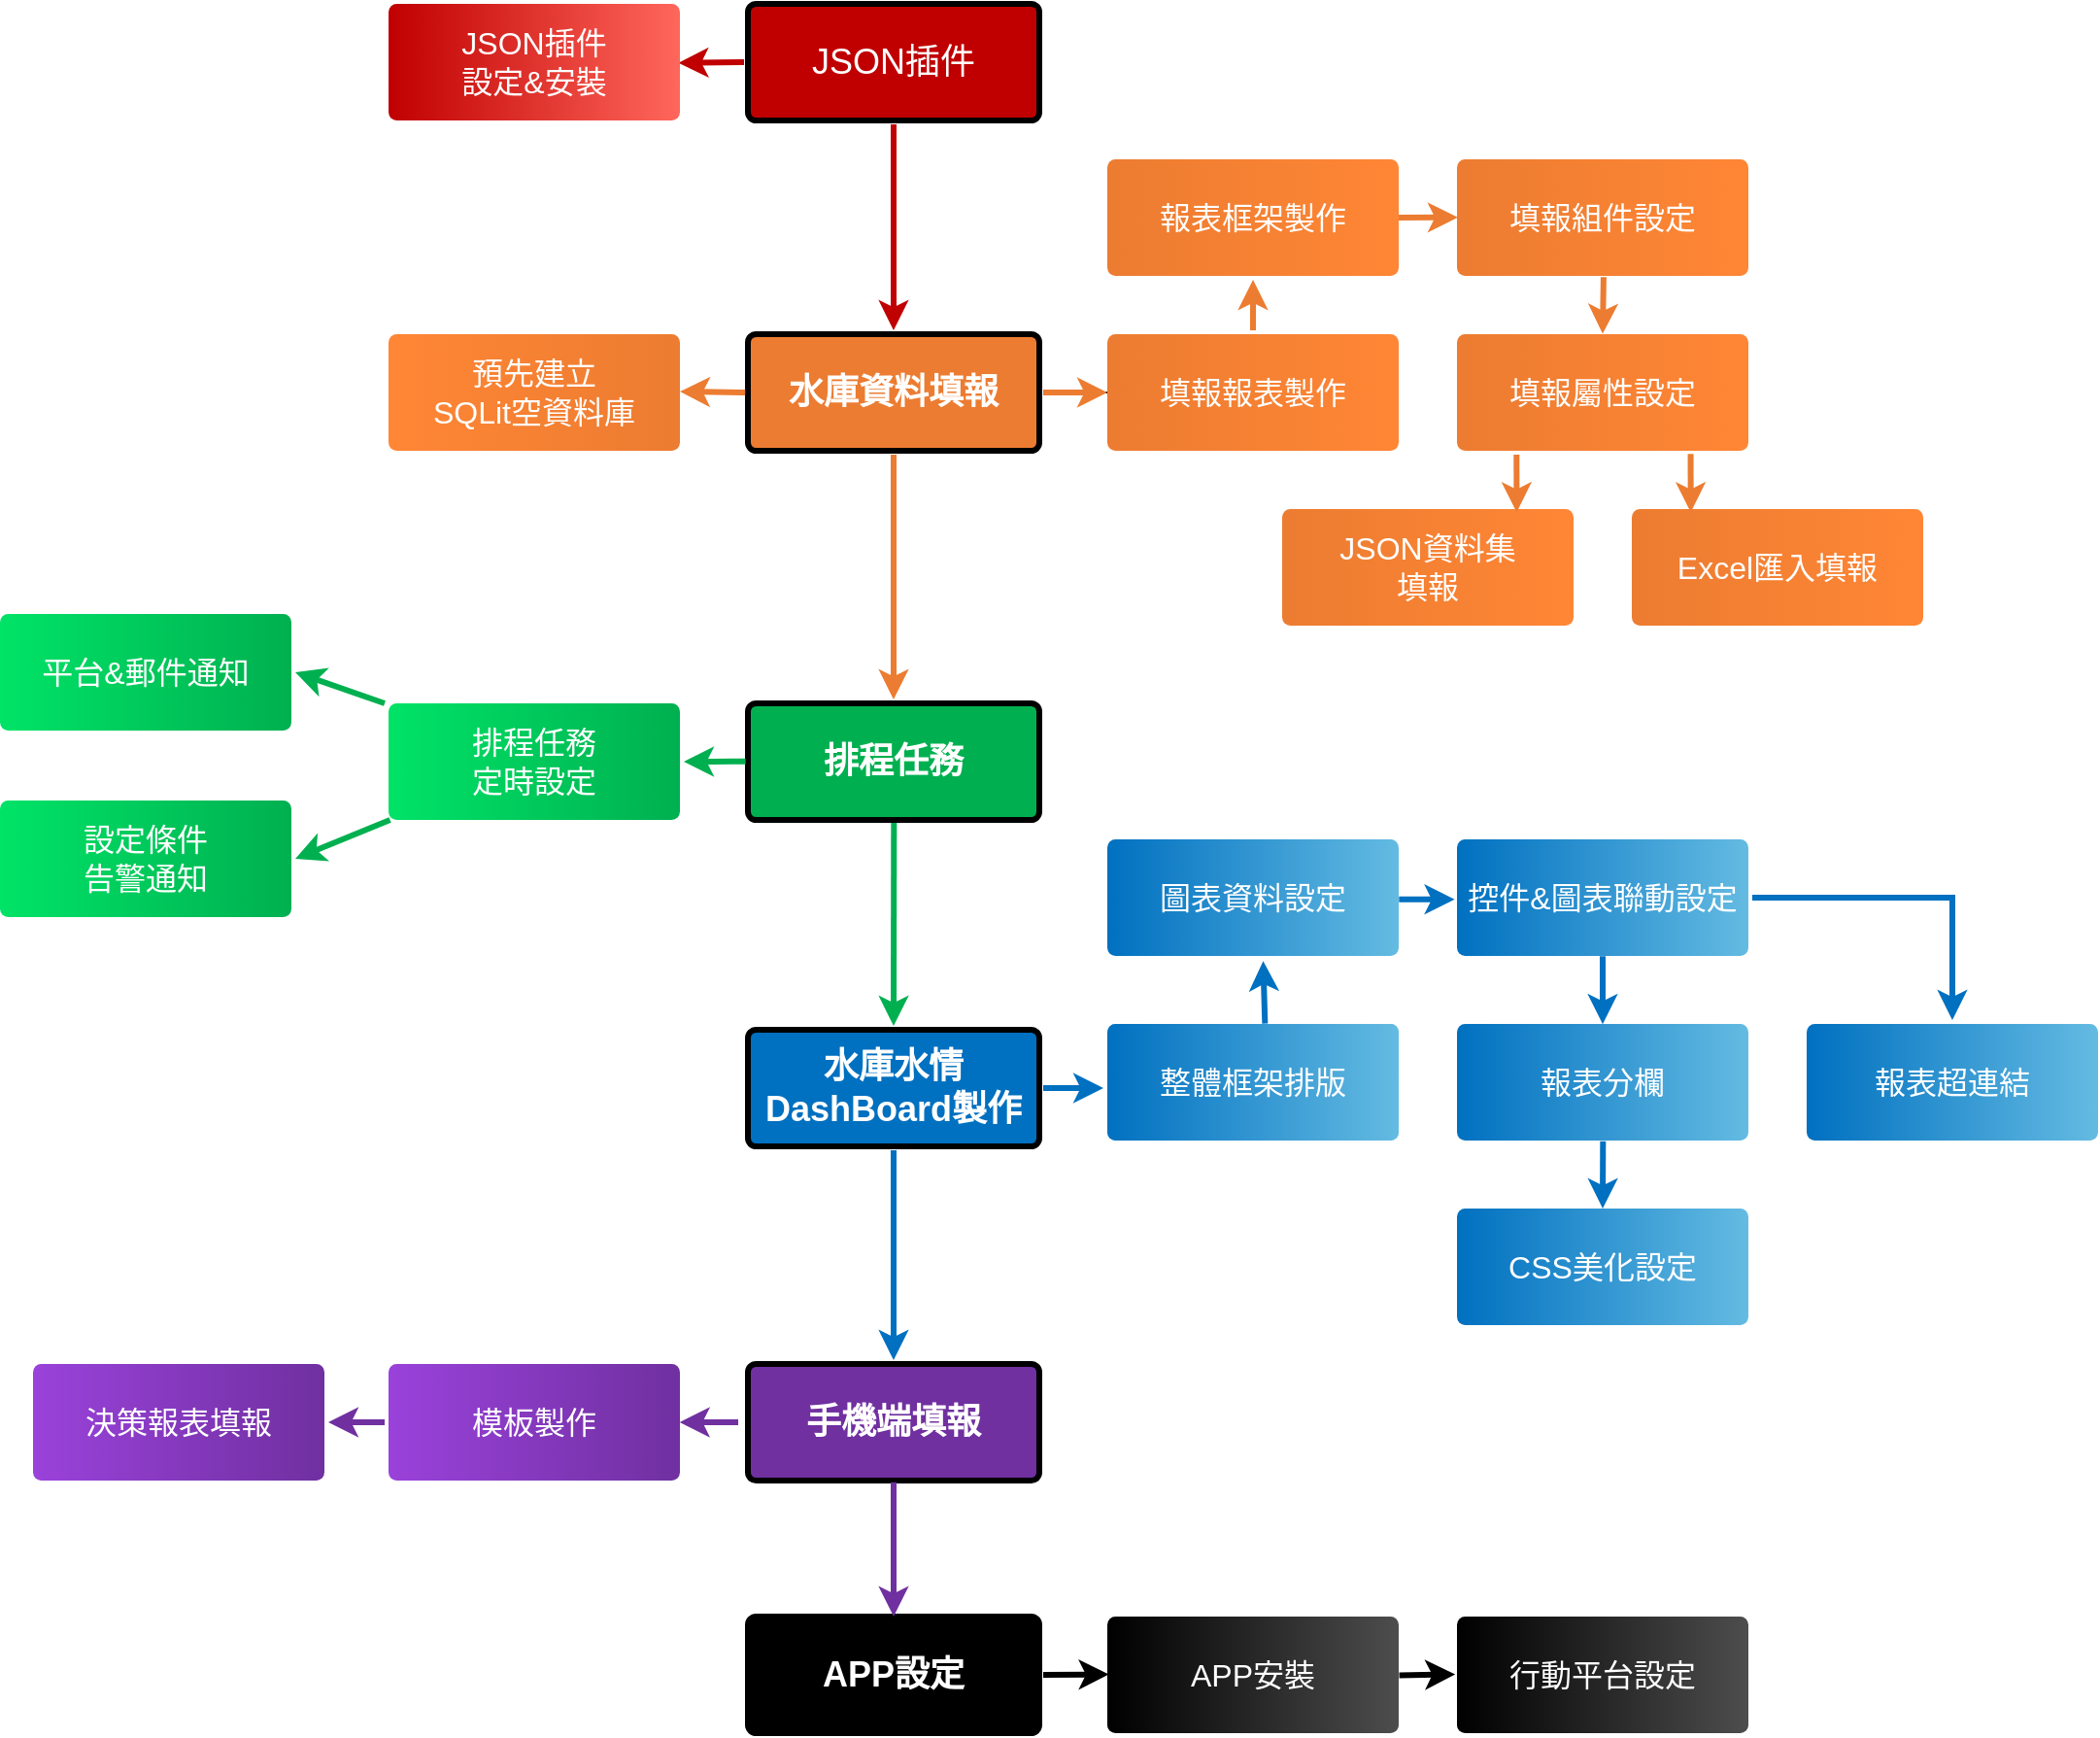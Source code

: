 <mxfile version="14.7.6" type="github">
  <diagram id="6a731a19-8d31-9384-78a2-239565b7b9f0" name="Page-1">
    <mxGraphModel dx="1422" dy="794" grid="1" gridSize="10" guides="1" tooltips="1" connect="1" arrows="1" fold="1" page="1" pageScale="1" pageWidth="1169" pageHeight="827" background="#ffffff" math="0" shadow="0">
      <root>
        <mxCell id="0" />
        <mxCell id="1" parent="0" />
        <mxCell id="1745" value="" style="edgeStyle=none;rounded=0;jumpStyle=none;html=1;shadow=0;labelBackgroundColor=none;startArrow=none;startFill=0;endArrow=classic;endFill=1;jettySize=auto;orthogonalLoop=1;strokeWidth=3;fontFamily=Helvetica;fontSize=16;fontColor=#23445D;spacing=5;entryX=0.5;entryY=0;entryDx=0;entryDy=0;strokeColor=#EC7C31;" parent="1" source="1764" target="1749" edge="1">
          <mxGeometry relative="1" as="geometry">
            <mxPoint x="760" y="270" as="sourcePoint" />
          </mxGeometry>
        </mxCell>
        <mxCell id="1747" value="" style="edgeStyle=none;rounded=0;jumpStyle=none;html=1;shadow=0;labelBackgroundColor=none;startArrow=none;startFill=0;endArrow=classic;endFill=1;jettySize=auto;orthogonalLoop=1;strokeWidth=3;fontFamily=Helvetica;fontSize=16;fontColor=#23445D;spacing=5;entryX=0.5;entryY=0;entryDx=0;entryDy=0;exitX=0.501;exitY=0.971;exitDx=0;exitDy=0;exitPerimeter=0;strokeColor=#00b050;" parent="1" source="1749" target="1760" edge="1">
          <mxGeometry relative="1" as="geometry">
            <mxPoint x="570" y="708" as="targetPoint" />
            <mxPoint x="570" y="510" as="sourcePoint" />
          </mxGeometry>
        </mxCell>
        <mxCell id="1749" value="排程任務" style="rounded=1;whiteSpace=wrap;html=1;shadow=0;labelBackgroundColor=none;strokeWidth=3;fontFamily=Helvetica;fontSize=18;fontColor=#FFFFFF;align=center;fontStyle=1;spacing=5;arcSize=7;perimeterSpacing=2;fillColor=#00b050;" parent="1" vertex="1">
          <mxGeometry x="495" y="400" width="150" height="60" as="geometry" />
        </mxCell>
        <mxCell id="1750" value="" style="edgeStyle=none;rounded=1;jumpStyle=none;html=1;shadow=0;labelBackgroundColor=none;startArrow=none;startFill=0;jettySize=auto;orthogonalLoop=1;strokeWidth=3;fontFamily=Helvetica;fontSize=14;fontColor=#FFFFFF;spacing=5;fontStyle=1;fillColor=#b0e3e6;exitX=0.5;exitY=1;exitDx=0;exitDy=0;entryX=0.5;entryY=0;entryDx=0;entryDy=0;strokeColor=#0070c0;" parent="1" source="1760" target="1753" edge="1">
          <mxGeometry relative="1" as="geometry">
            <mxPoint x="570" y="520" as="sourcePoint" />
            <Array as="points" />
          </mxGeometry>
        </mxCell>
        <mxCell id="1752" value="" style="edgeStyle=none;rounded=1;jumpStyle=none;html=1;shadow=0;labelBackgroundColor=none;startArrow=none;startFill=0;jettySize=auto;orthogonalLoop=1;strokeWidth=3;fontFamily=Helvetica;fontSize=14;fontColor=#FFFFFF;spacing=5;fontStyle=1;fillColor=#b0e3e6;entryX=1;entryY=0.5;entryDx=0;entryDy=0;exitX=0;exitY=0.5;exitDx=0;exitDy=0;strokeColor=#7030a0;" parent="1" source="96XnuaCD8h3pj_6csJ1h-1809" target="1754" edge="1">
          <mxGeometry relative="1" as="geometry">
            <mxPoint x="490" y="738" as="sourcePoint" />
            <mxPoint x="440" y="702" as="targetPoint" />
          </mxGeometry>
        </mxCell>
        <mxCell id="1753" value="手機端填報" style="rounded=1;whiteSpace=wrap;html=1;shadow=0;labelBackgroundColor=none;strokeWidth=3;fontFamily=Helvetica;fontSize=18;fontColor=#FFFFFF;align=center;spacing=5;fontStyle=1;arcSize=7;perimeterSpacing=2;fillColor=#7030A0;" parent="1" vertex="1">
          <mxGeometry x="495" y="740" width="150" height="60" as="geometry" />
        </mxCell>
        <mxCell id="1754" value="決策報表填報" style="rounded=1;whiteSpace=wrap;html=1;shadow=0;labelBackgroundColor=none;strokeColor=none;strokeWidth=3;fontFamily=Helvetica;fontSize=16;fontColor=#FFFFFF;align=center;spacing=5;fontStyle=0;arcSize=7;perimeterSpacing=2;gradientDirection=west;fillColor=#7030a0;gradientColor=#9A42DB;" parent="1" vertex="1">
          <mxGeometry x="127" y="740" width="150" height="60" as="geometry" />
        </mxCell>
        <mxCell id="1759" value="" style="edgeStyle=none;rounded=0;jumpStyle=none;html=1;shadow=0;labelBackgroundColor=none;startArrow=none;startFill=0;endArrow=classic;endFill=1;jettySize=auto;orthogonalLoop=1;strokeWidth=3;fontFamily=Helvetica;fontSize=14;fontColor=#FFFFFF;spacing=5;strokeColor=#0070c0;" parent="1" source="1760" edge="1">
          <mxGeometry relative="1" as="geometry">
            <mxPoint x="678" y="598" as="targetPoint" />
          </mxGeometry>
        </mxCell>
        <mxCell id="1760" value="水庫水情DashBoard製作" style="rounded=1;whiteSpace=wrap;html=1;shadow=0;labelBackgroundColor=none;strokeWidth=3;fontFamily=Helvetica;fontSize=18;fontColor=#FFFFFF;align=center;spacing=5;fontStyle=1;arcSize=7;perimeterSpacing=2;fillColor=#0070c0;" parent="1" vertex="1">
          <mxGeometry x="495" y="568" width="150" height="60" as="geometry" />
        </mxCell>
        <mxCell id="1761" value="整體框架排版" style="rounded=1;whiteSpace=wrap;html=1;shadow=0;labelBackgroundColor=none;strokeColor=none;strokeWidth=3;fillColor=#64bbe2;fontFamily=Helvetica;fontSize=14;fontColor=#FFFFFF;align=center;spacing=5;arcSize=7;perimeterSpacing=2;" parent="1" vertex="1">
          <mxGeometry x="680" y="565" width="150" height="60" as="geometry" />
        </mxCell>
        <mxCell id="96XnuaCD8h3pj_6csJ1h-1799" value="" style="edgeStyle=orthogonalEdgeStyle;rounded=0;orthogonalLoop=1;jettySize=auto;html=1;" edge="1" parent="1" source="1764">
          <mxGeometry relative="1" as="geometry">
            <mxPoint x="723" y="240" as="targetPoint" />
          </mxGeometry>
        </mxCell>
        <mxCell id="1764" value="水庫資料填報" style="rounded=1;whiteSpace=wrap;html=1;shadow=0;labelBackgroundColor=none;strokeWidth=3;fontFamily=Helvetica;fontSize=18;fontColor=#FFFFFF;align=center;spacing=5;fontStyle=1;arcSize=7;perimeterSpacing=2;fillColor=#EC7C31;" parent="1" vertex="1">
          <mxGeometry x="495" y="210" width="150" height="60" as="geometry" />
        </mxCell>
        <mxCell id="1766" value="" style="edgeStyle=none;rounded=0;jumpStyle=none;html=1;shadow=0;labelBackgroundColor=none;startArrow=none;startFill=0;endArrow=classic;endFill=1;jettySize=auto;orthogonalLoop=1;strokeWidth=3;fontFamily=Helvetica;fontSize=14;fontColor=#FFFFFF;spacing=5;exitX=0;exitY=0.5;exitDx=0;exitDy=0;entryX=0.982;entryY=0.506;entryDx=0;entryDy=0;entryPerimeter=0;strokeColor=#C00000;" parent="1" source="1767" target="9iynGiTtoXiNquHqY1pg-1779" edge="1">
          <mxGeometry relative="1" as="geometry">
            <mxPoint x="400" y="81" as="targetPoint" />
          </mxGeometry>
        </mxCell>
        <mxCell id="1767" value="JSON插件" style="rounded=1;whiteSpace=wrap;html=1;shadow=0;labelBackgroundColor=none;strokeWidth=3;fontFamily=Helvetica;fontSize=18;fontColor=#FFFFFF;align=center;spacing=5;arcSize=7;perimeterSpacing=2;fillColor=#c00000;" parent="1" vertex="1">
          <mxGeometry x="495" y="40" width="150" height="60" as="geometry" />
        </mxCell>
        <mxCell id="1768" value="" style="edgeStyle=none;rounded=0;jumpStyle=none;html=1;shadow=0;labelBackgroundColor=none;startArrow=none;startFill=0;endArrow=classic;endFill=1;jettySize=auto;orthogonalLoop=1;strokeWidth=3;fontFamily=Helvetica;fontSize=14;fontColor=#FFFFFF;spacing=5;entryX=0.5;entryY=0;entryDx=0;entryDy=0;strokeColor=#C00000;" parent="1" source="1767" edge="1" target="1764">
          <mxGeometry relative="1" as="geometry">
            <mxPoint x="580" y="110" as="sourcePoint" />
            <mxPoint x="570" y="210" as="targetPoint" />
            <Array as="points" />
          </mxGeometry>
        </mxCell>
        <mxCell id="1776" value="排程任務&lt;br&gt;定時設定" style="rounded=1;whiteSpace=wrap;html=1;shadow=0;labelBackgroundColor=none;strokeColor=none;strokeWidth=3;fontFamily=Helvetica;fontSize=16;fontColor=#FFFFFF;align=center;spacing=5;fontStyle=0;arcSize=7;perimeterSpacing=2;gradientDirection=west;fillColor=#00b050;gradientColor=#00E367;" parent="1" vertex="1">
          <mxGeometry x="310" y="400" width="150" height="60" as="geometry" />
        </mxCell>
        <mxCell id="1777" value="" style="edgeStyle=none;rounded=1;jumpStyle=none;html=1;shadow=0;labelBackgroundColor=none;startArrow=none;startFill=0;jettySize=auto;orthogonalLoop=1;strokeWidth=3;fontFamily=Helvetica;fontSize=14;fontColor=#FFFFFF;spacing=5;fontStyle=1;fillColor=#b0e3e6;entryX=1;entryY=0.5;entryDx=0;entryDy=0;exitX=0.005;exitY=0.498;exitDx=0;exitDy=0;exitPerimeter=0;strokeColor=#00b050;" parent="1" source="1749" edge="1" target="1776">
          <mxGeometry relative="1" as="geometry">
            <mxPoint x="490" y="430" as="sourcePoint" />
            <mxPoint x="450" y="480" as="targetPoint" />
            <Array as="points">
              <mxPoint x="480" y="430" />
            </Array>
          </mxGeometry>
        </mxCell>
        <mxCell id="1778" value="填報報表製作" style="rounded=1;whiteSpace=wrap;html=1;shadow=0;labelBackgroundColor=none;strokeColor=none;strokeWidth=3;fontFamily=Helvetica;fontSize=16;fontColor=#FFFFFF;align=center;spacing=5;fontStyle=0;arcSize=7;perimeterSpacing=2;gradientDirection=east;fillColor=#ec7c31;gradientColor=#FF8635;" parent="1" vertex="1">
          <mxGeometry x="680" y="210" width="150" height="60" as="geometry" />
        </mxCell>
        <mxCell id="1779" value="" style="edgeStyle=none;rounded=1;jumpStyle=none;html=1;shadow=0;labelBackgroundColor=none;startArrow=none;startFill=0;jettySize=auto;orthogonalLoop=1;strokeWidth=3;fontFamily=Helvetica;fontSize=14;fontColor=#FFFFFF;spacing=5;fontStyle=1;fillColor=#b0e3e6;exitX=1;exitY=0.5;exitDx=0;exitDy=0;strokeColor=#EC7C31;" parent="1" source="1764" edge="1">
          <mxGeometry relative="1" as="geometry">
            <mxPoint x="888.156" y="433.5" as="sourcePoint" />
            <mxPoint x="680" y="240" as="targetPoint" />
            <Array as="points" />
          </mxGeometry>
        </mxCell>
        <mxCell id="9iynGiTtoXiNquHqY1pg-1779" value="JSON插件&lt;br&gt;設定&amp;amp;安裝" style="rounded=1;whiteSpace=wrap;html=1;shadow=0;labelBackgroundColor=none;strokeColor=none;strokeWidth=3;fontFamily=Helvetica;fontSize=16;fontColor=#FFFFFF;align=center;spacing=5;arcSize=7;perimeterSpacing=2;gradientDirection=east;gradientColor=#FF675C;fillColor=#c00000;" parent="1" vertex="1">
          <mxGeometry x="310" y="40" width="150" height="60" as="geometry" />
        </mxCell>
        <mxCell id="9iynGiTtoXiNquHqY1pg-1784" value="" style="edgeStyle=none;rounded=1;jumpStyle=none;html=1;shadow=0;labelBackgroundColor=none;startArrow=none;startFill=0;jettySize=auto;orthogonalLoop=1;strokeWidth=3;fontFamily=Helvetica;fontSize=14;fontColor=#FFFFFF;spacing=5;fontStyle=1;fillColor=#b0e3e6;exitX=0.5;exitY=0;exitDx=0;exitDy=0;strokeColor=#EC7C31;" parent="1" target="9iynGiTtoXiNquHqY1pg-1804" edge="1" source="1778">
          <mxGeometry relative="1" as="geometry">
            <mxPoint x="832" y="160" as="sourcePoint" />
            <mxPoint x="690" y="200" as="targetPoint" />
            <Array as="points" />
          </mxGeometry>
        </mxCell>
        <mxCell id="9iynGiTtoXiNquHqY1pg-1789" value="平台&amp;amp;郵件通知" style="rounded=1;whiteSpace=wrap;html=1;shadow=0;labelBackgroundColor=none;strokeColor=none;strokeWidth=3;fontFamily=Helvetica;fontSize=16;fontColor=#FFFFFF;align=center;spacing=5;fontStyle=0;arcSize=7;perimeterSpacing=2;gradientDirection=west;fillColor=#00b050;gradientColor=#00E367;" parent="1" vertex="1">
          <mxGeometry x="110" y="354" width="150" height="60" as="geometry" />
        </mxCell>
        <mxCell id="9iynGiTtoXiNquHqY1pg-1790" value="" style="edgeStyle=none;rounded=1;jumpStyle=none;html=1;shadow=0;labelBackgroundColor=none;startArrow=none;startFill=0;jettySize=auto;orthogonalLoop=1;strokeWidth=3;fontFamily=Helvetica;fontSize=14;fontColor=#FFFFFF;spacing=5;fontStyle=1;fillColor=#b0e3e6;exitX=0;exitY=0.031;exitDx=0;exitDy=0;entryX=1;entryY=0.5;entryDx=0;entryDy=0;strokeColor=#00b050;exitPerimeter=0;" parent="1" source="1776" target="9iynGiTtoXiNquHqY1pg-1789" edge="1">
          <mxGeometry relative="1" as="geometry">
            <mxPoint x="279.93" y="470" as="sourcePoint" />
            <mxPoint x="180" y="480" as="targetPoint" />
            <Array as="points" />
          </mxGeometry>
        </mxCell>
        <mxCell id="9iynGiTtoXiNquHqY1pg-1793" value="" style="edgeStyle=none;rounded=0;jumpStyle=none;html=1;shadow=0;labelBackgroundColor=none;startArrow=none;startFill=0;endArrow=classic;endFill=1;jettySize=auto;orthogonalLoop=1;strokeWidth=3;fontFamily=Helvetica;fontSize=14;fontColor=#FFFFFF;spacing=5;entryX=0.005;entryY=0.514;entryDx=0;entryDy=0;entryPerimeter=0;exitX=0.988;exitY=0.514;exitDx=0;exitDy=0;exitPerimeter=0;strokeColor=#0070c0;" parent="1" source="9iynGiTtoXiNquHqY1pg-1807" target="9iynGiTtoXiNquHqY1pg-1808" edge="1">
          <mxGeometry relative="1" as="geometry">
            <mxPoint x="832" y="501" as="sourcePoint" />
            <mxPoint x="860" y="500" as="targetPoint" />
            <Array as="points" />
          </mxGeometry>
        </mxCell>
        <mxCell id="9iynGiTtoXiNquHqY1pg-1794" value="" style="edgeStyle=none;rounded=0;jumpStyle=none;html=1;shadow=0;labelBackgroundColor=none;startArrow=none;startFill=0;endArrow=classic;endFill=1;jettySize=auto;orthogonalLoop=1;strokeWidth=3;fontFamily=Helvetica;fontSize=14;fontColor=#FFFFFF;spacing=5;entryX=0.5;entryY=0.033;entryDx=0;entryDy=0;entryPerimeter=0;exitX=0.5;exitY=0.971;exitDx=0;exitDy=0;exitPerimeter=0;strokeColor=#0070c0;" parent="1" source="9iynGiTtoXiNquHqY1pg-1808" target="9iynGiTtoXiNquHqY1pg-1809" edge="1">
          <mxGeometry relative="1" as="geometry">
            <mxPoint x="939" y="502" as="sourcePoint" />
            <mxPoint x="868" y="663" as="targetPoint" />
          </mxGeometry>
        </mxCell>
        <mxCell id="9iynGiTtoXiNquHqY1pg-1797" value="" style="edgeStyle=none;rounded=0;jumpStyle=none;html=1;shadow=0;labelBackgroundColor=none;startArrow=none;startFill=0;endArrow=classic;endFill=1;jettySize=auto;orthogonalLoop=1;strokeWidth=3;fontFamily=Helvetica;fontSize=14;fontColor=#FFFFFF;spacing=5;entryX=0.534;entryY=1.01;entryDx=0;entryDy=0;entryPerimeter=0;exitX=0.54;exitY=0.029;exitDx=0;exitDy=0;exitPerimeter=0;strokeColor=#0070c0;" parent="1" source="9iynGiTtoXiNquHqY1pg-1810" edge="1" target="9iynGiTtoXiNquHqY1pg-1807">
          <mxGeometry relative="1" as="geometry">
            <mxPoint x="850" y="540" as="sourcePoint" />
            <mxPoint x="880" y="525" as="targetPoint" />
          </mxGeometry>
        </mxCell>
        <mxCell id="9iynGiTtoXiNquHqY1pg-1802" value="" style="edgeStyle=none;rounded=1;jumpStyle=none;html=1;shadow=0;labelBackgroundColor=none;startArrow=none;startFill=0;jettySize=auto;orthogonalLoop=1;strokeWidth=3;fontFamily=Helvetica;fontSize=14;fontColor=#FFFFFF;spacing=5;fontStyle=1;fillColor=#b0e3e6;entryX=0.016;entryY=0.498;entryDx=0;entryDy=0;exitX=0.978;exitY=0.5;exitDx=0;exitDy=0;exitPerimeter=0;entryPerimeter=0;strokeColor=#EC7C31;" parent="1" source="9iynGiTtoXiNquHqY1pg-1804" target="9iynGiTtoXiNquHqY1pg-1805" edge="1">
          <mxGeometry relative="1" as="geometry">
            <mxPoint x="832" y="240" as="sourcePoint" />
            <mxPoint x="888" y="182" as="targetPoint" />
            <Array as="points" />
          </mxGeometry>
        </mxCell>
        <mxCell id="9iynGiTtoXiNquHqY1pg-1803" value="" style="edgeStyle=none;rounded=1;jumpStyle=none;html=1;shadow=0;labelBackgroundColor=none;startArrow=none;startFill=0;jettySize=auto;orthogonalLoop=1;strokeWidth=3;fontFamily=Helvetica;fontSize=14;fontColor=#FFFFFF;spacing=5;fontStyle=1;fillColor=#b0e3e6;entryX=0.5;entryY=0.028;entryDx=0;entryDy=0;entryPerimeter=0;exitX=0.503;exitY=0.978;exitDx=0;exitDy=0;exitPerimeter=0;strokeColor=#EC7C31;" parent="1" source="9iynGiTtoXiNquHqY1pg-1805" target="9iynGiTtoXiNquHqY1pg-1806" edge="1">
          <mxGeometry relative="1" as="geometry">
            <mxPoint x="935" y="190" as="sourcePoint" />
            <mxPoint x="890" y="150" as="targetPoint" />
            <Array as="points" />
          </mxGeometry>
        </mxCell>
        <mxCell id="9iynGiTtoXiNquHqY1pg-1804" value="報表框架製作" style="rounded=1;whiteSpace=wrap;html=1;shadow=0;labelBackgroundColor=none;strokeColor=none;strokeWidth=3;fontFamily=Helvetica;fontSize=16;fontColor=#FFFFFF;align=center;spacing=5;fontStyle=0;arcSize=7;perimeterSpacing=2;gradientDirection=east;fillColor=#ec7c31;gradientColor=#FF8635;" parent="1" vertex="1">
          <mxGeometry x="680" y="120" width="150" height="60" as="geometry" />
        </mxCell>
        <mxCell id="9iynGiTtoXiNquHqY1pg-1805" value="填報組件設定" style="rounded=1;whiteSpace=wrap;html=1;shadow=0;labelBackgroundColor=none;strokeColor=none;strokeWidth=3;fontFamily=Helvetica;fontSize=16;fontColor=#FFFFFF;align=center;spacing=5;fontStyle=0;arcSize=7;perimeterSpacing=2;gradientDirection=east;fillColor=#ec7c31;gradientColor=#FF8635;" parent="1" vertex="1">
          <mxGeometry x="860" y="120" width="150" height="60" as="geometry" />
        </mxCell>
        <mxCell id="9iynGiTtoXiNquHqY1pg-1806" value="填報屬性設定" style="rounded=1;whiteSpace=wrap;html=1;shadow=0;labelBackgroundColor=none;strokeColor=none;strokeWidth=3;fontFamily=Helvetica;fontSize=16;fontColor=#FFFFFF;align=center;spacing=5;fontStyle=0;arcSize=7;perimeterSpacing=2;gradientDirection=east;fillColor=#ec7c31;gradientColor=#FF8635;" parent="1" vertex="1">
          <mxGeometry x="860" y="210" width="150" height="60" as="geometry" />
        </mxCell>
        <mxCell id="9iynGiTtoXiNquHqY1pg-1807" value="圖表資料設定" style="rounded=1;whiteSpace=wrap;html=1;shadow=0;labelBackgroundColor=none;strokeColor=none;strokeWidth=3;fontFamily=Helvetica;fontSize=16;fontColor=#FFFFFF;align=center;spacing=5;arcSize=7;perimeterSpacing=2;gradientColor=#64BBE2;gradientDirection=east;fillColor=#0070c0;" parent="1" vertex="1">
          <mxGeometry x="680" y="470" width="150" height="60" as="geometry" />
        </mxCell>
        <mxCell id="9iynGiTtoXiNquHqY1pg-1808" value="控件&amp;amp;圖表聯動設定" style="rounded=1;whiteSpace=wrap;html=1;shadow=0;labelBackgroundColor=none;strokeColor=none;strokeWidth=3;fontFamily=Helvetica;fontSize=16;fontColor=#FFFFFF;align=center;spacing=5;arcSize=7;perimeterSpacing=2;gradientColor=#64BBE2;gradientDirection=east;fillColor=#0070c0;" parent="1" vertex="1">
          <mxGeometry x="860" y="470" width="150" height="60" as="geometry" />
        </mxCell>
        <mxCell id="9iynGiTtoXiNquHqY1pg-1809" value="報表分欄" style="rounded=1;whiteSpace=wrap;html=1;shadow=0;labelBackgroundColor=none;strokeColor=none;strokeWidth=3;fontFamily=Helvetica;fontSize=16;fontColor=#FFFFFF;align=center;spacing=5;arcSize=7;perimeterSpacing=2;gradientColor=#64BBE2;gradientDirection=east;fillColor=#0070c0;" parent="1" vertex="1">
          <mxGeometry x="860" y="565" width="150" height="60" as="geometry" />
        </mxCell>
        <mxCell id="9iynGiTtoXiNquHqY1pg-1810" value="整體框架排版" style="rounded=1;whiteSpace=wrap;html=1;shadow=0;labelBackgroundColor=none;strokeColor=none;strokeWidth=3;fontFamily=Helvetica;fontSize=16;fontColor=#FFFFFF;align=center;spacing=5;arcSize=7;perimeterSpacing=2;gradientDirection=east;gradientColor=#64BBE2;fillColor=#0070c0;" parent="1" vertex="1">
          <mxGeometry x="680" y="565" width="150" height="60" as="geometry" />
        </mxCell>
        <mxCell id="9iynGiTtoXiNquHqY1pg-1811" value="預先建立&lt;br&gt;SQLit空資料庫" style="rounded=1;whiteSpace=wrap;html=1;shadow=0;labelBackgroundColor=none;strokeColor=none;strokeWidth=3;fontFamily=Helvetica;fontSize=16;fontColor=#FFFFFF;align=center;spacing=5;fontStyle=0;arcSize=7;perimeterSpacing=2;gradientDirection=west;fillColor=#ec7c31;gradientColor=#FF8635;" parent="1" vertex="1">
          <mxGeometry x="310" y="210" width="150" height="60" as="geometry" />
        </mxCell>
        <mxCell id="9iynGiTtoXiNquHqY1pg-1812" value="" style="edgeStyle=none;rounded=1;jumpStyle=none;html=1;shadow=0;labelBackgroundColor=none;startArrow=none;startFill=0;jettySize=auto;orthogonalLoop=1;strokeWidth=3;fontFamily=Helvetica;fontSize=14;fontColor=#FFFFFF;spacing=5;fontStyle=1;fillColor=#b0e3e6;entryX=0.987;entryY=0.493;entryDx=0;entryDy=0;entryPerimeter=0;exitX=0.004;exitY=0.5;exitDx=0;exitDy=0;exitPerimeter=0;strokeColor=#EC7C31;" parent="1" source="1764" target="9iynGiTtoXiNquHqY1pg-1811" edge="1">
          <mxGeometry relative="1" as="geometry">
            <mxPoint x="490" y="240" as="sourcePoint" />
            <mxPoint x="690" y="250" as="targetPoint" />
            <Array as="points" />
          </mxGeometry>
        </mxCell>
        <mxCell id="96XnuaCD8h3pj_6csJ1h-1780" value="Excel匯入填報" style="rounded=1;whiteSpace=wrap;html=1;shadow=0;labelBackgroundColor=none;strokeColor=none;strokeWidth=3;fontFamily=Helvetica;fontSize=16;fontColor=#FFFFFF;align=center;spacing=5;fontStyle=0;arcSize=7;perimeterSpacing=2;gradientDirection=east;fillColor=#ec7c31;gradientColor=#FF8635;" vertex="1" parent="1">
          <mxGeometry x="950" y="300" width="150" height="60" as="geometry" />
        </mxCell>
        <mxCell id="96XnuaCD8h3pj_6csJ1h-1781" value="JSON資料集&lt;br&gt;填報" style="rounded=1;whiteSpace=wrap;html=1;shadow=0;labelBackgroundColor=none;strokeColor=none;strokeWidth=3;fontFamily=Helvetica;fontSize=16;fontColor=#FFFFFF;align=center;spacing=5;fontStyle=0;arcSize=7;perimeterSpacing=2;gradientDirection=east;fillColor=#ec7c31;gradientColor=#FF8635;" vertex="1" parent="1">
          <mxGeometry x="770" y="300" width="150" height="60" as="geometry" />
        </mxCell>
        <mxCell id="96XnuaCD8h3pj_6csJ1h-1782" value="" style="edgeStyle=none;rounded=1;jumpStyle=none;html=1;shadow=0;labelBackgroundColor=none;startArrow=none;startFill=0;jettySize=auto;orthogonalLoop=1;strokeWidth=3;fontFamily=Helvetica;fontSize=14;fontColor=#FFFFFF;spacing=5;fontStyle=1;fillColor=#b0e3e6;entryX=0.21;entryY=0.057;entryDx=0;entryDy=0;entryPerimeter=0;exitX=0.794;exitY=0.995;exitDx=0;exitDy=0;exitPerimeter=0;strokeColor=#EC7C31;" edge="1" parent="1" source="9iynGiTtoXiNquHqY1pg-1806" target="96XnuaCD8h3pj_6csJ1h-1780">
          <mxGeometry relative="1" as="geometry">
            <mxPoint x="980" y="300" as="sourcePoint" />
            <mxPoint x="980" y="340" as="targetPoint" />
            <Array as="points" />
          </mxGeometry>
        </mxCell>
        <mxCell id="96XnuaCD8h3pj_6csJ1h-1783" value="" style="edgeStyle=none;rounded=1;jumpStyle=none;html=1;shadow=0;labelBackgroundColor=none;startArrow=none;startFill=0;jettySize=auto;orthogonalLoop=1;strokeWidth=3;fontFamily=Helvetica;fontSize=14;fontColor=#FFFFFF;spacing=5;fontStyle=1;fillColor=#b0e3e6;entryX=0.797;entryY=0.057;entryDx=0;entryDy=0;entryPerimeter=0;exitX=0.212;exitY=1;exitDx=0;exitDy=0;exitPerimeter=0;strokeColor=#EC7C31;" edge="1" parent="1" source="9iynGiTtoXiNquHqY1pg-1806" target="96XnuaCD8h3pj_6csJ1h-1781">
          <mxGeometry relative="1" as="geometry">
            <mxPoint x="891" y="290" as="sourcePoint" />
            <mxPoint x="890" y="340" as="targetPoint" />
            <Array as="points" />
          </mxGeometry>
        </mxCell>
        <mxCell id="96XnuaCD8h3pj_6csJ1h-1784" value="CSS美化設定" style="rounded=1;whiteSpace=wrap;html=1;shadow=0;labelBackgroundColor=none;strokeColor=none;strokeWidth=3;fontFamily=Helvetica;fontSize=16;fontColor=#FFFFFF;align=center;spacing=5;arcSize=7;perimeterSpacing=2;gradientColor=#64BBE2;gradientDirection=east;fillColor=#0070c0;" vertex="1" parent="1">
          <mxGeometry x="860" y="660" width="150" height="60" as="geometry" />
        </mxCell>
        <mxCell id="96XnuaCD8h3pj_6csJ1h-1785" value="" style="edgeStyle=none;rounded=0;jumpStyle=none;html=1;shadow=0;labelBackgroundColor=none;startArrow=none;startFill=0;endArrow=classic;endFill=1;jettySize=auto;orthogonalLoop=1;strokeWidth=3;fontFamily=Helvetica;fontSize=14;fontColor=#FFFFFF;spacing=5;entryX=0.5;entryY=0.031;entryDx=0;entryDy=0;entryPerimeter=0;exitX=0.501;exitY=0.974;exitDx=0;exitDy=0;exitPerimeter=0;strokeColor=#0070c0;" edge="1" parent="1" source="9iynGiTtoXiNquHqY1pg-1809" target="96XnuaCD8h3pj_6csJ1h-1784">
          <mxGeometry relative="1" as="geometry">
            <mxPoint x="935" y="626" as="sourcePoint" />
            <mxPoint x="935" y="650" as="targetPoint" />
          </mxGeometry>
        </mxCell>
        <mxCell id="96XnuaCD8h3pj_6csJ1h-1787" value="APP設定" style="rounded=1;whiteSpace=wrap;html=1;shadow=0;labelBackgroundColor=none;strokeWidth=3;fontFamily=Helvetica;fontSize=18;fontColor=#FFFFFF;align=center;spacing=5;fontStyle=1;arcSize=7;perimeterSpacing=2;fillColor=#000000;" vertex="1" parent="1">
          <mxGeometry x="495" y="870" width="150" height="60" as="geometry" />
        </mxCell>
        <mxCell id="96XnuaCD8h3pj_6csJ1h-1788" value="APP安裝" style="rounded=1;whiteSpace=wrap;html=1;shadow=0;labelBackgroundColor=none;strokeColor=none;strokeWidth=3;fontFamily=Helvetica;fontSize=16;fontColor=#FFFFFF;align=center;spacing=5;fontStyle=0;arcSize=7;perimeterSpacing=2;gradientDirection=east;fillColor=#000000;gradientColor=#4D4D4D;" vertex="1" parent="1">
          <mxGeometry x="680" y="870" width="150" height="60" as="geometry" />
        </mxCell>
        <mxCell id="96XnuaCD8h3pj_6csJ1h-1792" value="報表超連結" style="rounded=1;whiteSpace=wrap;html=1;shadow=0;labelBackgroundColor=none;strokeColor=none;strokeWidth=3;fontFamily=Helvetica;fontSize=16;fontColor=#FFFFFF;align=center;spacing=5;arcSize=7;perimeterSpacing=2;gradientColor=#64BBE2;gradientDirection=east;fillColor=#0070c0;" vertex="1" parent="1">
          <mxGeometry x="1040" y="565" width="150" height="60" as="geometry" />
        </mxCell>
        <mxCell id="96XnuaCD8h3pj_6csJ1h-1795" value="" style="edgeStyle=none;rounded=0;jumpStyle=none;html=1;shadow=0;labelBackgroundColor=none;startArrow=none;startFill=0;endArrow=classic;endFill=1;jettySize=auto;orthogonalLoop=1;strokeWidth=3;fontFamily=Helvetica;fontSize=14;fontColor=#FFFFFF;spacing=5;entryX=0.5;entryY=0;entryDx=0;entryDy=0;strokeColor=#0070c0;" edge="1" parent="1" source="9iynGiTtoXiNquHqY1pg-1808" target="96XnuaCD8h3pj_6csJ1h-1792">
          <mxGeometry relative="1" as="geometry">
            <mxPoint x="1030.002" y="499.906" as="sourcePoint" />
            <mxPoint x="1040" y="500" as="targetPoint" />
            <Array as="points">
              <mxPoint x="1115" y="500" />
            </Array>
          </mxGeometry>
        </mxCell>
        <mxCell id="96XnuaCD8h3pj_6csJ1h-1809" value="模板製作" style="rounded=1;whiteSpace=wrap;html=1;shadow=0;labelBackgroundColor=none;strokeColor=none;strokeWidth=3;fontFamily=Helvetica;fontSize=16;fontColor=#FFFFFF;align=center;spacing=5;fontStyle=0;arcSize=7;perimeterSpacing=2;gradientDirection=west;fillColor=#7030a0;gradientColor=#9A42DB;" vertex="1" parent="1">
          <mxGeometry x="310" y="740" width="150" height="60" as="geometry" />
        </mxCell>
        <mxCell id="96XnuaCD8h3pj_6csJ1h-1814" value="" style="edgeStyle=none;rounded=1;jumpStyle=none;html=1;shadow=0;labelBackgroundColor=none;startArrow=none;startFill=0;jettySize=auto;orthogonalLoop=1;strokeWidth=3;fontFamily=Helvetica;fontSize=14;fontColor=#FFFFFF;spacing=5;fontStyle=1;fillColor=#b0e3e6;entryX=0.986;entryY=0.499;entryDx=0;entryDy=0;strokeColor=#7030a0;entryPerimeter=0;" edge="1" parent="1" target="96XnuaCD8h3pj_6csJ1h-1809">
          <mxGeometry relative="1" as="geometry">
            <mxPoint x="490" y="770" as="sourcePoint" />
            <mxPoint x="460" y="769.83" as="targetPoint" />
          </mxGeometry>
        </mxCell>
        <mxCell id="96XnuaCD8h3pj_6csJ1h-1815" value="" style="edgeStyle=none;rounded=1;jumpStyle=none;html=1;shadow=0;labelBackgroundColor=none;startArrow=none;startFill=0;jettySize=auto;orthogonalLoop=1;strokeWidth=3;fontFamily=Helvetica;fontSize=14;fontColor=#FFFFFF;spacing=5;fontStyle=1;fillColor=#b0e3e6;strokeColor=#7030A0;exitX=0.5;exitY=0.983;exitDx=0;exitDy=0;exitPerimeter=0;entryX=0.5;entryY=0.031;entryDx=0;entryDy=0;entryPerimeter=0;" edge="1" parent="1" source="1753" target="96XnuaCD8h3pj_6csJ1h-1787">
          <mxGeometry relative="1" as="geometry">
            <mxPoint x="569.88" y="810" as="sourcePoint" />
            <Array as="points" />
            <mxPoint x="570" y="850" as="targetPoint" />
          </mxGeometry>
        </mxCell>
        <mxCell id="96XnuaCD8h3pj_6csJ1h-1816" value="設定條件&lt;br&gt;告警通知" style="rounded=1;whiteSpace=wrap;html=1;shadow=0;labelBackgroundColor=none;strokeColor=none;strokeWidth=3;fontFamily=Helvetica;fontSize=16;fontColor=#FFFFFF;align=center;spacing=5;fontStyle=0;arcSize=7;perimeterSpacing=2;gradientDirection=west;fillColor=#00b050;gradientColor=#00E367;" vertex="1" parent="1">
          <mxGeometry x="110" y="450" width="150" height="60" as="geometry" />
        </mxCell>
        <mxCell id="96XnuaCD8h3pj_6csJ1h-1817" value="" style="edgeStyle=none;rounded=1;jumpStyle=none;html=1;shadow=0;labelBackgroundColor=none;startArrow=none;startFill=0;jettySize=auto;orthogonalLoop=1;strokeWidth=3;fontFamily=Helvetica;fontSize=14;fontColor=#FFFFFF;spacing=5;fontStyle=1;fillColor=#b0e3e6;exitX=0.018;exitY=0.969;exitDx=0;exitDy=0;entryX=1;entryY=0.5;entryDx=0;entryDy=0;strokeColor=#00b050;exitPerimeter=0;" edge="1" parent="1" target="96XnuaCD8h3pj_6csJ1h-1816" source="1776">
          <mxGeometry relative="1" as="geometry">
            <mxPoint x="308" y="530" as="sourcePoint" />
            <mxPoint x="180" y="580" as="targetPoint" />
            <Array as="points" />
          </mxGeometry>
        </mxCell>
        <mxCell id="96XnuaCD8h3pj_6csJ1h-1819" value="行動平台設定" style="rounded=1;whiteSpace=wrap;html=1;shadow=0;labelBackgroundColor=none;strokeColor=none;strokeWidth=3;fontFamily=Helvetica;fontSize=16;fontColor=#FFFFFF;align=center;spacing=5;fontStyle=0;arcSize=7;perimeterSpacing=2;gradientDirection=east;fillColor=#000000;gradientColor=#4D4D4D;" vertex="1" parent="1">
          <mxGeometry x="860" y="870" width="150" height="60" as="geometry" />
        </mxCell>
        <mxCell id="96XnuaCD8h3pj_6csJ1h-1820" value="" style="edgeStyle=none;rounded=0;jumpStyle=none;html=1;shadow=0;labelBackgroundColor=none;startArrow=none;startFill=0;endArrow=classic;endFill=1;jettySize=auto;orthogonalLoop=1;strokeWidth=3;fontFamily=Helvetica;fontSize=14;fontColor=#FFFFFF;spacing=5;entryX=0.018;entryY=0.497;entryDx=0;entryDy=0;entryPerimeter=0;exitX=1;exitY=0.5;exitDx=0;exitDy=0;" edge="1" parent="1" source="96XnuaCD8h3pj_6csJ1h-1787" target="96XnuaCD8h3pj_6csJ1h-1788">
          <mxGeometry relative="1" as="geometry">
            <mxPoint x="660" y="900" as="sourcePoint" />
            <mxPoint x="676.0" y="899.66" as="targetPoint" />
          </mxGeometry>
        </mxCell>
        <mxCell id="96XnuaCD8h3pj_6csJ1h-1821" value="" style="edgeStyle=none;rounded=0;jumpStyle=none;html=1;shadow=0;labelBackgroundColor=none;startArrow=none;startFill=0;endArrow=classic;endFill=1;jettySize=auto;orthogonalLoop=1;strokeWidth=3;fontFamily=Helvetica;fontSize=14;fontColor=#FFFFFF;spacing=5;entryX=0.007;entryY=0.496;entryDx=0;entryDy=0;entryPerimeter=0;exitX=0.989;exitY=0.504;exitDx=0;exitDy=0;exitPerimeter=0;" edge="1" parent="1" source="96XnuaCD8h3pj_6csJ1h-1788" target="96XnuaCD8h3pj_6csJ1h-1819">
          <mxGeometry relative="1" as="geometry">
            <mxPoint x="840" y="900" as="sourcePoint" />
            <mxPoint x="850" y="900" as="targetPoint" />
          </mxGeometry>
        </mxCell>
      </root>
    </mxGraphModel>
  </diagram>
</mxfile>
